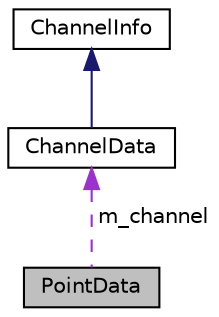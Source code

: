 digraph "PointData"
{
  bgcolor="transparent";
  edge [fontname="Helvetica",fontsize="10",labelfontname="Helvetica",labelfontsize="10"];
  node [fontname="Helvetica",fontsize="10",shape=record];
  Node1 [label="PointData",height=0.2,width=0.4,color="black", fillcolor="grey75", style="filled" fontcolor="black"];
  Node2 -> Node1 [dir="back",color="darkorchid3",fontsize="10",style="dashed",label=" m_channel" ,fontname="Helvetica"];
  Node2 [label="ChannelData",height=0.2,width=0.4,color="black",URL="$a00002.html",tooltip="ChannelData adds sample values to the ChannelInfo class. "];
  Node3 -> Node2 [dir="back",color="midnightblue",fontsize="10",style="solid",fontname="Helvetica"];
  Node3 [label="ChannelInfo",height=0.2,width=0.4,color="black",URL="$a00003.html",tooltip="ChannelInfo stores the basic properties of a channel. "];
}
